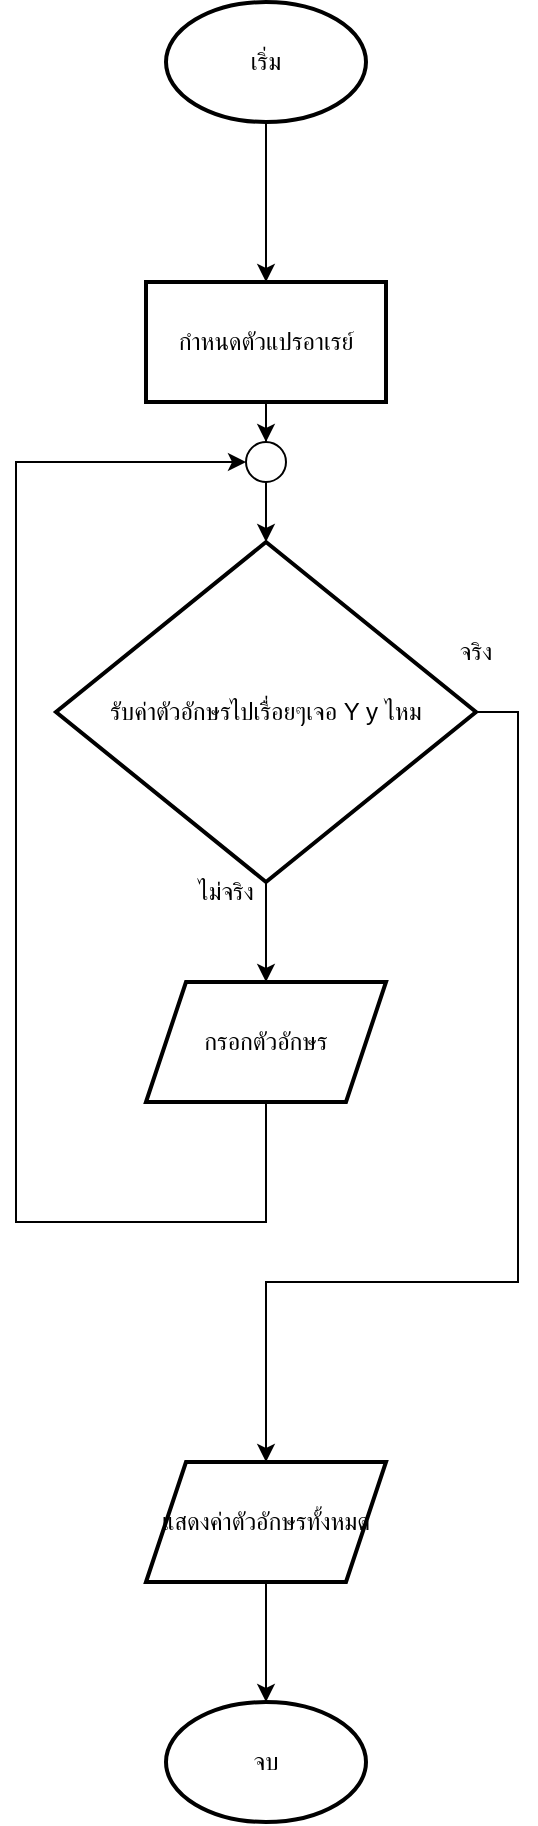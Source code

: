 <mxfile version="25.0.3">
  <diagram name="Page-1" id="pifKmiu__jl73rb1DBGU">
    <mxGraphModel dx="965" dy="510" grid="1" gridSize="10" guides="1" tooltips="1" connect="1" arrows="1" fold="1" page="1" pageScale="1" pageWidth="850" pageHeight="1100" math="0" shadow="0">
      <root>
        <mxCell id="0" />
        <mxCell id="1" parent="0" />
        <mxCell id="olDPmI06jH5whQxWF3Jd-3" value="" style="edgeStyle=orthogonalEdgeStyle;rounded=0;orthogonalLoop=1;jettySize=auto;html=1;" edge="1" parent="1" source="olDPmI06jH5whQxWF3Jd-1" target="olDPmI06jH5whQxWF3Jd-2">
          <mxGeometry relative="1" as="geometry" />
        </mxCell>
        <mxCell id="olDPmI06jH5whQxWF3Jd-1" value="เริ่ม" style="strokeWidth=2;html=1;shape=mxgraph.flowchart.start_1;whiteSpace=wrap;" vertex="1" parent="1">
          <mxGeometry x="325" y="60" width="100" height="60" as="geometry" />
        </mxCell>
        <mxCell id="olDPmI06jH5whQxWF3Jd-7" value="" style="edgeStyle=orthogonalEdgeStyle;rounded=0;orthogonalLoop=1;jettySize=auto;html=1;" edge="1" parent="1" source="olDPmI06jH5whQxWF3Jd-11" target="olDPmI06jH5whQxWF3Jd-6">
          <mxGeometry relative="1" as="geometry" />
        </mxCell>
        <mxCell id="olDPmI06jH5whQxWF3Jd-2" value="กำหนดตัวแปรอาเรย์" style="whiteSpace=wrap;html=1;strokeWidth=2;" vertex="1" parent="1">
          <mxGeometry x="315" y="200" width="120" height="60" as="geometry" />
        </mxCell>
        <mxCell id="olDPmI06jH5whQxWF3Jd-9" value="" style="edgeStyle=orthogonalEdgeStyle;rounded=0;orthogonalLoop=1;jettySize=auto;html=1;" edge="1" parent="1" source="olDPmI06jH5whQxWF3Jd-6" target="olDPmI06jH5whQxWF3Jd-8">
          <mxGeometry relative="1" as="geometry" />
        </mxCell>
        <mxCell id="olDPmI06jH5whQxWF3Jd-15" style="edgeStyle=orthogonalEdgeStyle;rounded=0;orthogonalLoop=1;jettySize=auto;html=1;entryX=0.5;entryY=0;entryDx=0;entryDy=0;" edge="1" parent="1" source="olDPmI06jH5whQxWF3Jd-6" target="olDPmI06jH5whQxWF3Jd-16">
          <mxGeometry relative="1" as="geometry">
            <mxPoint x="380" y="760" as="targetPoint" />
            <Array as="points">
              <mxPoint x="501" y="415" />
              <mxPoint x="501" y="700" />
              <mxPoint x="375" y="700" />
            </Array>
          </mxGeometry>
        </mxCell>
        <mxCell id="olDPmI06jH5whQxWF3Jd-6" value="รับค่าตัวอักษรไปเรื่อยๆเจอ Y y ไหม" style="rhombus;whiteSpace=wrap;html=1;strokeWidth=2;" vertex="1" parent="1">
          <mxGeometry x="270" y="330" width="210" height="170" as="geometry" />
        </mxCell>
        <mxCell id="olDPmI06jH5whQxWF3Jd-10" style="edgeStyle=orthogonalEdgeStyle;rounded=0;orthogonalLoop=1;jettySize=auto;html=1;entryX=0;entryY=0.5;entryDx=0;entryDy=0;entryPerimeter=0;" edge="1" parent="1" source="olDPmI06jH5whQxWF3Jd-8" target="olDPmI06jH5whQxWF3Jd-11">
          <mxGeometry relative="1" as="geometry">
            <mxPoint x="360" y="290" as="targetPoint" />
            <Array as="points">
              <mxPoint x="375" y="670" />
              <mxPoint x="250" y="670" />
              <mxPoint x="250" y="290" />
            </Array>
          </mxGeometry>
        </mxCell>
        <mxCell id="olDPmI06jH5whQxWF3Jd-8" value="กรอกตัวอักษร" style="shape=parallelogram;perimeter=parallelogramPerimeter;whiteSpace=wrap;html=1;fixedSize=1;strokeWidth=2;" vertex="1" parent="1">
          <mxGeometry x="315" y="550" width="120" height="60" as="geometry" />
        </mxCell>
        <mxCell id="olDPmI06jH5whQxWF3Jd-12" value="" style="edgeStyle=orthogonalEdgeStyle;rounded=0;orthogonalLoop=1;jettySize=auto;html=1;" edge="1" parent="1" source="olDPmI06jH5whQxWF3Jd-2" target="olDPmI06jH5whQxWF3Jd-11">
          <mxGeometry relative="1" as="geometry">
            <mxPoint x="375" y="260" as="sourcePoint" />
            <mxPoint x="375" y="330" as="targetPoint" />
          </mxGeometry>
        </mxCell>
        <mxCell id="olDPmI06jH5whQxWF3Jd-11" value="" style="verticalLabelPosition=bottom;verticalAlign=top;html=1;shape=mxgraph.flowchart.on-page_reference;" vertex="1" parent="1">
          <mxGeometry x="365" y="280" width="20" height="20" as="geometry" />
        </mxCell>
        <mxCell id="olDPmI06jH5whQxWF3Jd-13" value="ไม่จริง" style="text;html=1;align=center;verticalAlign=middle;whiteSpace=wrap;rounded=0;" vertex="1" parent="1">
          <mxGeometry x="325" y="490" width="60" height="30" as="geometry" />
        </mxCell>
        <mxCell id="olDPmI06jH5whQxWF3Jd-14" value="จริง" style="text;html=1;align=center;verticalAlign=middle;whiteSpace=wrap;rounded=0;" vertex="1" parent="1">
          <mxGeometry x="450" y="370" width="60" height="30" as="geometry" />
        </mxCell>
        <mxCell id="olDPmI06jH5whQxWF3Jd-18" value="" style="edgeStyle=orthogonalEdgeStyle;rounded=0;orthogonalLoop=1;jettySize=auto;html=1;" edge="1" parent="1" source="olDPmI06jH5whQxWF3Jd-16" target="olDPmI06jH5whQxWF3Jd-17">
          <mxGeometry relative="1" as="geometry" />
        </mxCell>
        <mxCell id="olDPmI06jH5whQxWF3Jd-16" value="แสดงค่าตัวอักษรทั้งหมด" style="shape=parallelogram;perimeter=parallelogramPerimeter;whiteSpace=wrap;html=1;fixedSize=1;strokeWidth=2;" vertex="1" parent="1">
          <mxGeometry x="315" y="790" width="120" height="60" as="geometry" />
        </mxCell>
        <mxCell id="olDPmI06jH5whQxWF3Jd-17" value="จบ" style="strokeWidth=2;html=1;shape=mxgraph.flowchart.start_1;whiteSpace=wrap;" vertex="1" parent="1">
          <mxGeometry x="325" y="910" width="100" height="60" as="geometry" />
        </mxCell>
      </root>
    </mxGraphModel>
  </diagram>
</mxfile>
